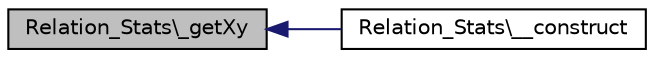 digraph G
{
  edge [fontname="Helvetica",fontsize="10",labelfontname="Helvetica",labelfontsize="10"];
  node [fontname="Helvetica",fontsize="10",shape=record];
  rankdir="LR";
  Node1 [label="Relation_Stats\\_getXy",height=0.2,width=0.4,color="black", fillcolor="grey75", style="filled" fontcolor="black"];
  Node1 -> Node2 [dir="back",color="midnightblue",fontsize="10",style="solid",fontname="Helvetica"];
  Node2 [label="Relation_Stats\\__construct",height=0.2,width=0.4,color="black", fillcolor="white", style="filled",URL="$classRelation__Stats.html#ab1f549cdb92151bcfe0f4f325e78a49a",tooltip="The &quot;Relation_Stats&quot; constructor."];
}

